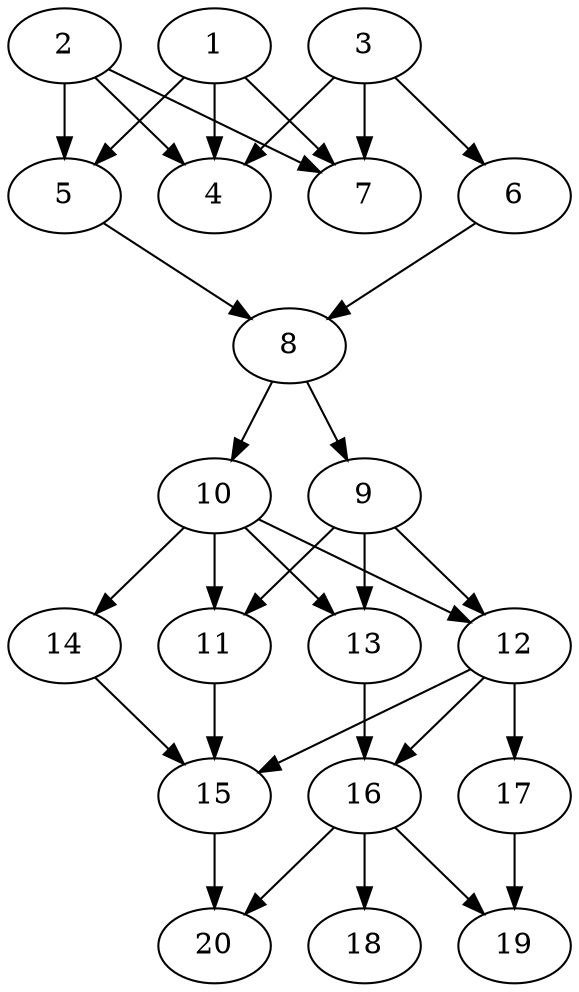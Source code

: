 // DAG automatically generated by daggen at Sat Jul 27 15:36:23 2019
// ./daggen --dot -n 20 --ccr 0.4 --fat 0.4 --regular 0.5 --density 0.7 --mindata 5242880 --maxdata 52428800 
digraph G {
  1 [size="111687680", alpha="0.12", expect_size="44675072"] 
  1 -> 4 [size ="44675072"]
  1 -> 5 [size ="44675072"]
  1 -> 7 [size ="44675072"]
  2 [size="13429760", alpha="0.04", expect_size="5371904"] 
  2 -> 4 [size ="5371904"]
  2 -> 5 [size ="5371904"]
  2 -> 7 [size ="5371904"]
  3 [size="60334080", alpha="0.05", expect_size="24133632"] 
  3 -> 4 [size ="24133632"]
  3 -> 6 [size ="24133632"]
  3 -> 7 [size ="24133632"]
  4 [size="127672320", alpha="0.03", expect_size="51068928"] 
  5 [size="50895360", alpha="0.08", expect_size="20358144"] 
  5 -> 8 [size ="20358144"]
  6 [size="107256320", alpha="0.17", expect_size="42902528"] 
  6 -> 8 [size ="42902528"]
  7 [size="57425920", alpha="0.08", expect_size="22970368"] 
  8 [size="96043520", alpha="0.17", expect_size="38417408"] 
  8 -> 9 [size ="38417408"]
  8 -> 10 [size ="38417408"]
  9 [size="69603840", alpha="0.00", expect_size="27841536"] 
  9 -> 11 [size ="27841536"]
  9 -> 12 [size ="27841536"]
  9 -> 13 [size ="27841536"]
  10 [size="105656320", alpha="0.16", expect_size="42262528"] 
  10 -> 11 [size ="42262528"]
  10 -> 12 [size ="42262528"]
  10 -> 13 [size ="42262528"]
  10 -> 14 [size ="42262528"]
  11 [size="63813120", alpha="0.12", expect_size="25525248"] 
  11 -> 15 [size ="25525248"]
  12 [size="16578560", alpha="0.00", expect_size="6631424"] 
  12 -> 15 [size ="6631424"]
  12 -> 16 [size ="6631424"]
  12 -> 17 [size ="6631424"]
  13 [size="38919680", alpha="0.12", expect_size="15567872"] 
  13 -> 16 [size ="15567872"]
  14 [size="70576640", alpha="0.06", expect_size="28230656"] 
  14 -> 15 [size ="28230656"]
  15 [size="90521600", alpha="0.02", expect_size="36208640"] 
  15 -> 20 [size ="36208640"]
  16 [size="17689600", alpha="0.08", expect_size="7075840"] 
  16 -> 18 [size ="7075840"]
  16 -> 19 [size ="7075840"]
  16 -> 20 [size ="7075840"]
  17 [size="117711360", alpha="0.13", expect_size="47084544"] 
  17 -> 19 [size ="47084544"]
  18 [size="47523840", alpha="0.04", expect_size="19009536"] 
  19 [size="31244800", alpha="0.12", expect_size="12497920"] 
  20 [size="31976960", alpha="0.18", expect_size="12790784"] 
}
